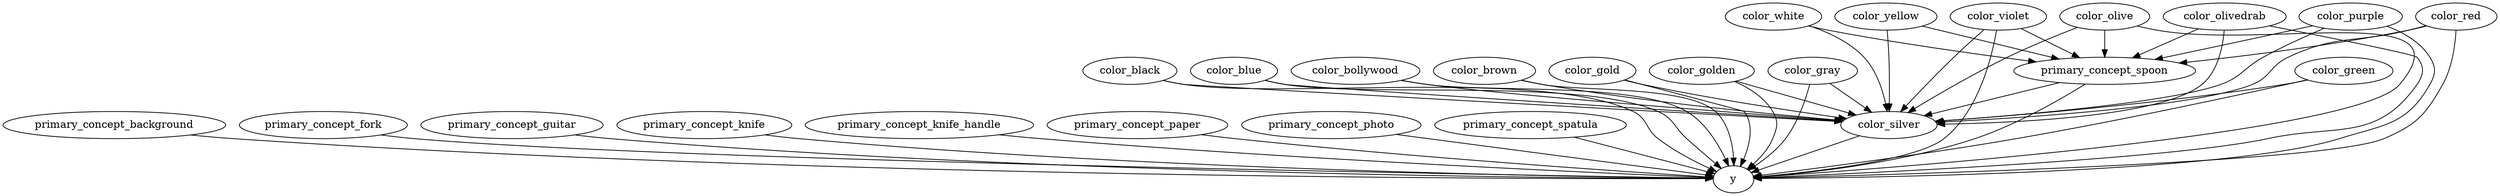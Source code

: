 strict digraph  {
primary_concept_background;
y;
primary_concept_fork;
primary_concept_guitar;
primary_concept_knife;
primary_concept_knife_handle;
primary_concept_paper;
primary_concept_photo;
primary_concept_spatula;
primary_concept_spoon;
color_black;
color_blue;
color_bollywood;
color_brown;
color_gold;
color_golden;
color_gray;
color_green;
color_olive;
color_olivedrab;
color_purple;
color_red;
color_silver;
color_violet;
color_white;
color_yellow;
primary_concept_background -> y;
primary_concept_fork -> y;
primary_concept_guitar -> y;
primary_concept_knife -> y;
primary_concept_knife_handle -> y;
primary_concept_paper -> y;
primary_concept_photo -> y;
primary_concept_spatula -> y;
primary_concept_spoon -> y;
primary_concept_spoon -> color_silver;
color_black -> y;
color_black -> color_silver;
color_blue -> y;
color_blue -> color_silver;
color_bollywood -> y;
color_bollywood -> color_silver;
color_brown -> y;
color_brown -> color_silver;
color_gold -> y;
color_gold -> color_silver;
color_golden -> y;
color_golden -> color_silver;
color_gray -> y;
color_gray -> color_silver;
color_green -> y;
color_green -> color_silver;
color_olive -> y;
color_olive -> primary_concept_spoon;
color_olive -> color_silver;
color_olivedrab -> y;
color_olivedrab -> primary_concept_spoon;
color_olivedrab -> color_silver;
color_purple -> y;
color_purple -> primary_concept_spoon;
color_purple -> color_silver;
color_red -> y;
color_red -> primary_concept_spoon;
color_red -> color_silver;
color_silver -> y;
color_violet -> y;
color_violet -> primary_concept_spoon;
color_violet -> color_silver;
color_white -> primary_concept_spoon;
color_white -> color_silver;
color_yellow -> primary_concept_spoon;
color_yellow -> color_silver;
}
